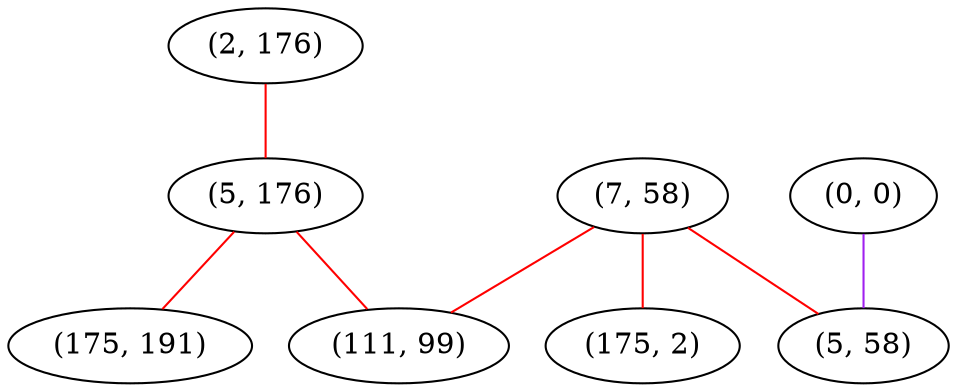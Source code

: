 graph "" {
"(2, 176)";
"(0, 0)";
"(5, 176)";
"(7, 58)";
"(111, 99)";
"(175, 191)";
"(5, 58)";
"(175, 2)";
"(2, 176)" -- "(5, 176)"  [color=red, key=0, weight=1];
"(0, 0)" -- "(5, 58)"  [color=purple, key=0, weight=4];
"(5, 176)" -- "(175, 191)"  [color=red, key=0, weight=1];
"(5, 176)" -- "(111, 99)"  [color=red, key=0, weight=1];
"(7, 58)" -- "(111, 99)"  [color=red, key=0, weight=1];
"(7, 58)" -- "(5, 58)"  [color=red, key=0, weight=1];
"(7, 58)" -- "(175, 2)"  [color=red, key=0, weight=1];
}
